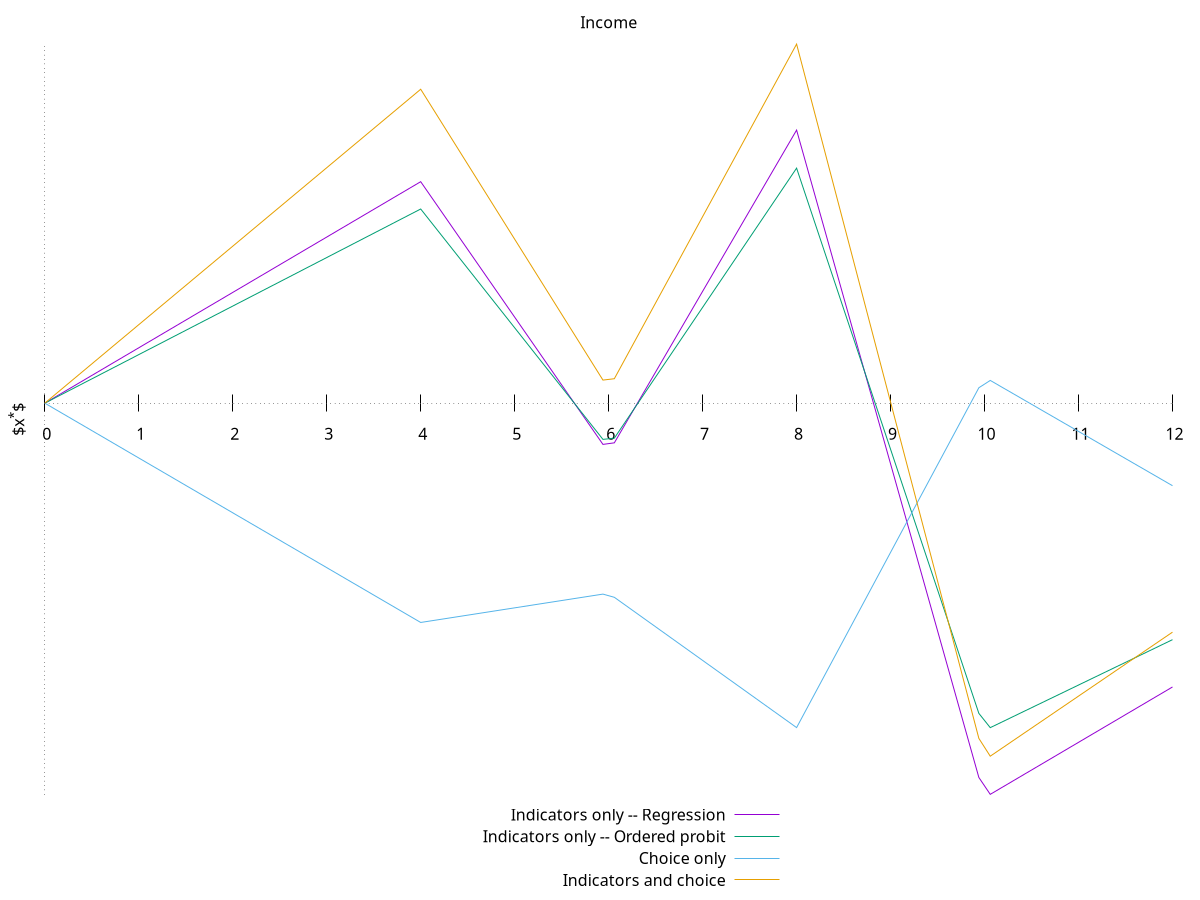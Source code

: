 set terminal epslatex mono
set output "fig-piecewiseIncome.eps" 

max(x,y) = (x >= y) ? x : y
min(x,y) = (x <= y) ? x : y

C1(x)  =  min( x , 4)
C2(x)  =  max(0,min( x - 4, 2))
C3(x)  =  max(0,min( x - 6, 2))
C4(x)  =  max(0,min( x - 8, 2))
C5(x)  =  max(0,x - 10)

set noborder
set xrange [0:12]
set xtics axis 0,1 
set noytics
set zeroaxis
set x2label "Income"
set ylabel "$x^*$"
set key outside bottom center

#set label "\\tiny{$\\hat{\\beta}_4 = -0.802$}" at 1.1,-1.2 right
#set label "\\tiny{$\\hat{\\beta}_{5} = -0.268$}" at 3,-2 right
#set label "\\tiny{$\\hat{\\beta}_{6} = -0.231$}" at 6, -2.8 right
#set label "\\tiny{$\\hat{\\beta}_{7} = -0.962$}" at 9, -4.1 right

#set label "\\tiny{Nonlinear specification: $23.6$ op\\_cost $- 3.42$ op\\_cost$^2$}" at 4,16 right
#set arrow from 3, 17 to 2,32


#set label "\\tiny{Linear specification: $10.8$  op\\_cost}" at 1, 5 left

#set arrow from 1.5, 6 to 1, 10

#Indicators only - linear regression
beta1_1 = 0.103
beta1_2 = -0.252
beta1_3 = 0.3
beta1_4 = -0.621
beta1_5 = 0.103

f1(x) =  beta1_1 * C1(x) + beta1_2 * C2(x) +beta1_3 * C3(x) +beta1_4 * C4(x)+beta1_5 * C5(x)

# Indicators only - ordered probit
beta2_1 = 0.0903
beta2_2 = -0.221
beta2_3 = 0.259
beta2_4 = -0.523
beta2_5 = 0.0844

f2(x) =  beta2_1 * C1(x) + beta2_2 * C2(x) +beta2_3 * C3(x) +beta2_4 * C4(x)+beta2_5 * C5(x)

# Choice only 
beta3_1 = -0.102
beta3_2 = 0.0272
beta3_3 = -0.125
beta3_4 = 0.326
beta3_5 = -0.101

f3(x) =  beta3_1 * C1(x) + beta3_2 * C2(x) +beta3_3 * C3(x) +beta3_4 * C4(x)+beta3_5 * C5(x)

# Indicators and Choice 
beta4_1 = 0.146
beta4_2 = -0.279
beta4_3 = 0.321
beta4_4 = -0.666
beta4_5 = 0.119

f4(x) =  beta4_1 * C1(x) + beta4_2 * C2(x) +beta4_3 * C3(x) +beta4_4 * C4(x)+beta4_5 * C5(x)




plot f1(x) t "Indicators only -- Regression", f2(x) t "Indicators only -- Ordered probit", f3(x) t "Choice only", f4(x) t "Indicators and choice"


